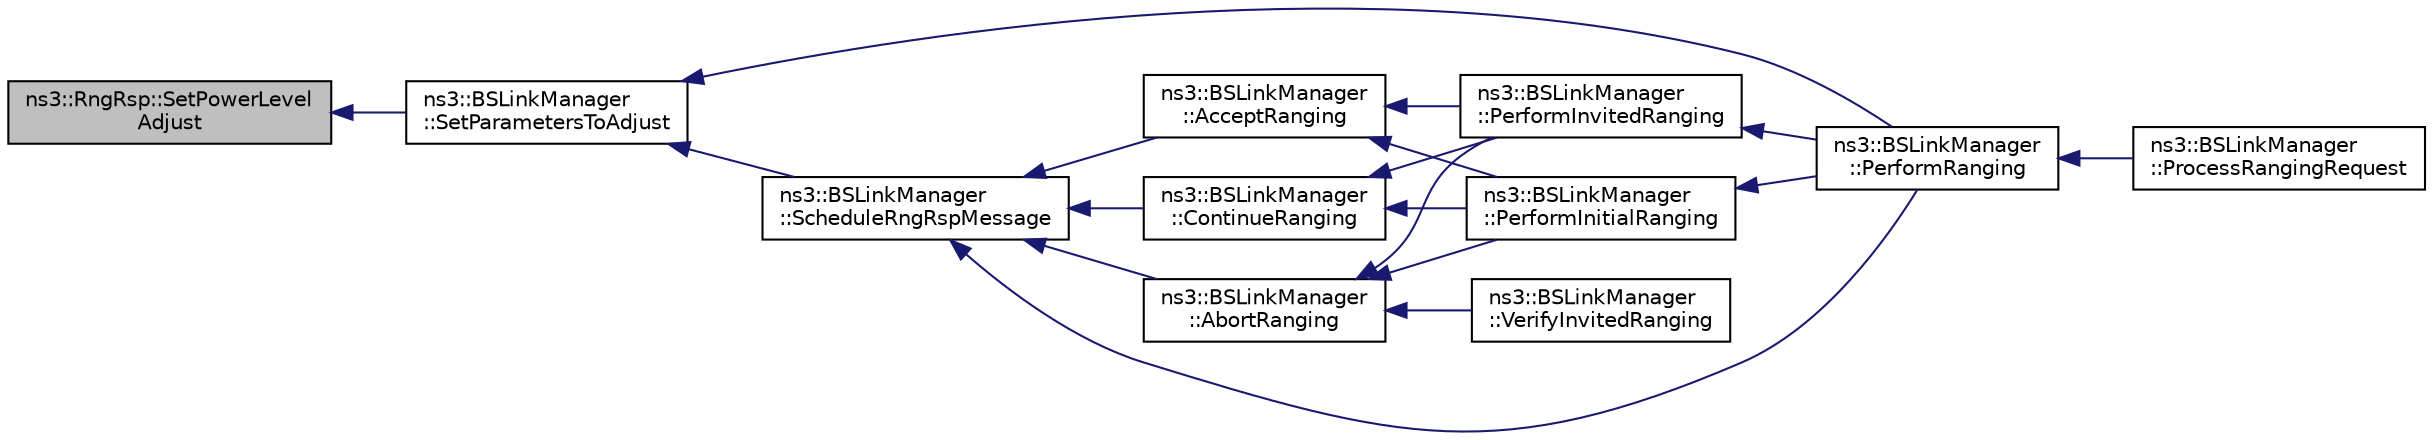 digraph "ns3::RngRsp::SetPowerLevelAdjust"
{
  edge [fontname="Helvetica",fontsize="10",labelfontname="Helvetica",labelfontsize="10"];
  node [fontname="Helvetica",fontsize="10",shape=record];
  rankdir="LR";
  Node1 [label="ns3::RngRsp::SetPowerLevel\lAdjust",height=0.2,width=0.4,color="black", fillcolor="grey75", style="filled", fontcolor="black"];
  Node1 -> Node2 [dir="back",color="midnightblue",fontsize="10",style="solid"];
  Node2 [label="ns3::BSLinkManager\l::SetParametersToAdjust",height=0.2,width=0.4,color="black", fillcolor="white", style="filled",URL="$d9/d98/classns3_1_1BSLinkManager.html#aaf3edf52fbc826d504c521f5303f309f"];
  Node2 -> Node3 [dir="back",color="midnightblue",fontsize="10",style="solid"];
  Node3 [label="ns3::BSLinkManager\l::PerformRanging",height=0.2,width=0.4,color="black", fillcolor="white", style="filled",URL="$d9/d98/classns3_1_1BSLinkManager.html#ae23a1b4507b6fc812727c1ab064c95ae"];
  Node3 -> Node4 [dir="back",color="midnightblue",fontsize="10",style="solid"];
  Node4 [label="ns3::BSLinkManager\l::ProcessRangingRequest",height=0.2,width=0.4,color="black", fillcolor="white", style="filled",URL="$d9/d98/classns3_1_1BSLinkManager.html#a26c81a16faddfeedbe19e47f4158fbb0",tooltip="process a ranging request message "];
  Node2 -> Node5 [dir="back",color="midnightblue",fontsize="10",style="solid"];
  Node5 [label="ns3::BSLinkManager\l::ScheduleRngRspMessage",height=0.2,width=0.4,color="black", fillcolor="white", style="filled",URL="$d9/d98/classns3_1_1BSLinkManager.html#a80ee98e2b166372c03c840b8904e062a"];
  Node5 -> Node3 [dir="back",color="midnightblue",fontsize="10",style="solid"];
  Node5 -> Node6 [dir="back",color="midnightblue",fontsize="10",style="solid"];
  Node6 [label="ns3::BSLinkManager\l::AbortRanging",height=0.2,width=0.4,color="black", fillcolor="white", style="filled",URL="$d9/d98/classns3_1_1BSLinkManager.html#a4ff9f6b3fd2578e415c83f604ab88b4e"];
  Node6 -> Node7 [dir="back",color="midnightblue",fontsize="10",style="solid"];
  Node7 [label="ns3::BSLinkManager\l::PerformInitialRanging",height=0.2,width=0.4,color="black", fillcolor="white", style="filled",URL="$d9/d98/classns3_1_1BSLinkManager.html#a8c97286c0b9d58f6b175e7f4e82ccd36"];
  Node7 -> Node3 [dir="back",color="midnightblue",fontsize="10",style="solid"];
  Node6 -> Node8 [dir="back",color="midnightblue",fontsize="10",style="solid"];
  Node8 [label="ns3::BSLinkManager\l::PerformInvitedRanging",height=0.2,width=0.4,color="black", fillcolor="white", style="filled",URL="$d9/d98/classns3_1_1BSLinkManager.html#a094fa709f5eaa532b959808967b65464"];
  Node8 -> Node3 [dir="back",color="midnightblue",fontsize="10",style="solid"];
  Node6 -> Node9 [dir="back",color="midnightblue",fontsize="10",style="solid"];
  Node9 [label="ns3::BSLinkManager\l::VerifyInvitedRanging",height=0.2,width=0.4,color="black", fillcolor="white", style="filled",URL="$d9/d98/classns3_1_1BSLinkManager.html#a60a535b46cf80dcc0bfbd5132cb2da85",tooltip="Verifies at the end of an invited ranging interval if SS sent ranging message in it or not..."];
  Node5 -> Node10 [dir="back",color="midnightblue",fontsize="10",style="solid"];
  Node10 [label="ns3::BSLinkManager\l::AcceptRanging",height=0.2,width=0.4,color="black", fillcolor="white", style="filled",URL="$d9/d98/classns3_1_1BSLinkManager.html#abeb3786d298e966245b505f706c6c98a"];
  Node10 -> Node7 [dir="back",color="midnightblue",fontsize="10",style="solid"];
  Node10 -> Node8 [dir="back",color="midnightblue",fontsize="10",style="solid"];
  Node5 -> Node11 [dir="back",color="midnightblue",fontsize="10",style="solid"];
  Node11 [label="ns3::BSLinkManager\l::ContinueRanging",height=0.2,width=0.4,color="black", fillcolor="white", style="filled",URL="$d9/d98/classns3_1_1BSLinkManager.html#abb7f2a1602887788e0a8d9346a76fd9c"];
  Node11 -> Node7 [dir="back",color="midnightblue",fontsize="10",style="solid"];
  Node11 -> Node8 [dir="back",color="midnightblue",fontsize="10",style="solid"];
}
